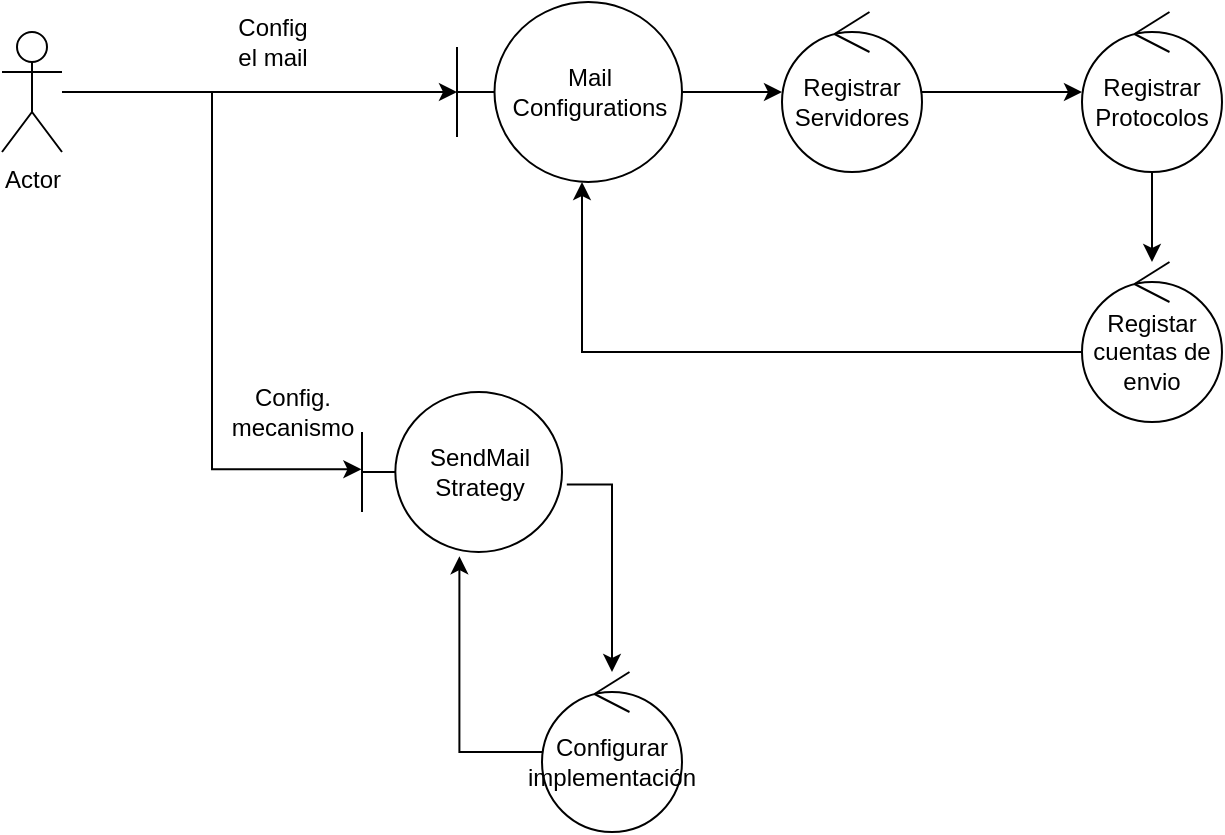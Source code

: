 <mxfile version="20.3.0" type="device" pages="2"><diagram name="Robustness" id="13e1069c-82ec-6db2-03f1-153e76fe0fe0"><mxGraphModel dx="1278" dy="641" grid="1" gridSize="10" guides="1" tooltips="1" connect="1" arrows="1" fold="1" page="1" pageScale="1" pageWidth="1100" pageHeight="850" background="none" math="0" shadow="0"><root><mxCell id="0"/><mxCell id="1" parent="0"/><mxCell id="wMGrx1mLuJPJCuagpmvl-3" style="edgeStyle=orthogonalEdgeStyle;rounded=0;orthogonalLoop=1;jettySize=auto;html=1;" parent="1" source="wMGrx1mLuJPJCuagpmvl-1" target="wMGrx1mLuJPJCuagpmvl-2" edge="1"><mxGeometry relative="1" as="geometry"/></mxCell><mxCell id="wMGrx1mLuJPJCuagpmvl-14" style="edgeStyle=orthogonalEdgeStyle;rounded=0;orthogonalLoop=1;jettySize=auto;html=1;entryX=-0.003;entryY=0.483;entryDx=0;entryDy=0;entryPerimeter=0;" parent="1" source="wMGrx1mLuJPJCuagpmvl-1" target="wMGrx1mLuJPJCuagpmvl-12" edge="1"><mxGeometry relative="1" as="geometry"/></mxCell><mxCell id="wMGrx1mLuJPJCuagpmvl-1" value="Actor" style="shape=umlActor;verticalLabelPosition=bottom;verticalAlign=top;html=1;" parent="1" vertex="1"><mxGeometry x="200" y="160" width="30" height="60" as="geometry"/></mxCell><mxCell id="wMGrx1mLuJPJCuagpmvl-7" style="edgeStyle=orthogonalEdgeStyle;rounded=0;orthogonalLoop=1;jettySize=auto;html=1;" parent="1" source="wMGrx1mLuJPJCuagpmvl-2" target="wMGrx1mLuJPJCuagpmvl-5" edge="1"><mxGeometry relative="1" as="geometry"/></mxCell><mxCell id="wMGrx1mLuJPJCuagpmvl-2" value="Mail&lt;br&gt;Configurations" style="shape=umlBoundary;whiteSpace=wrap;html=1;" parent="1" vertex="1"><mxGeometry x="427.5" y="145" width="112.5" height="90" as="geometry"/></mxCell><mxCell id="wMGrx1mLuJPJCuagpmvl-4" value="Config&lt;br&gt;el mail" style="text;html=1;align=center;verticalAlign=middle;resizable=0;points=[];autosize=1;strokeColor=none;fillColor=none;" parent="1" vertex="1"><mxGeometry x="305" y="145" width="60" height="40" as="geometry"/></mxCell><mxCell id="wMGrx1mLuJPJCuagpmvl-9" style="edgeStyle=orthogonalEdgeStyle;rounded=0;orthogonalLoop=1;jettySize=auto;html=1;" parent="1" source="wMGrx1mLuJPJCuagpmvl-5" target="wMGrx1mLuJPJCuagpmvl-8" edge="1"><mxGeometry relative="1" as="geometry"/></mxCell><mxCell id="wMGrx1mLuJPJCuagpmvl-5" value="Registrar Servidores" style="ellipse;shape=umlControl;whiteSpace=wrap;html=1;" parent="1" vertex="1"><mxGeometry x="590" y="150" width="70" height="80" as="geometry"/></mxCell><mxCell id="wMGrx1mLuJPJCuagpmvl-11" style="edgeStyle=orthogonalEdgeStyle;rounded=0;orthogonalLoop=1;jettySize=auto;html=1;" parent="1" source="wMGrx1mLuJPJCuagpmvl-8" target="wMGrx1mLuJPJCuagpmvl-10" edge="1"><mxGeometry relative="1" as="geometry"/></mxCell><mxCell id="wMGrx1mLuJPJCuagpmvl-8" value="Registrar Protocolos" style="ellipse;shape=umlControl;whiteSpace=wrap;html=1;" parent="1" vertex="1"><mxGeometry x="740" y="150" width="70" height="80" as="geometry"/></mxCell><mxCell id="wMGrx1mLuJPJCuagpmvl-13" style="edgeStyle=orthogonalEdgeStyle;rounded=0;orthogonalLoop=1;jettySize=auto;html=1;" parent="1" source="wMGrx1mLuJPJCuagpmvl-10" target="wMGrx1mLuJPJCuagpmvl-2" edge="1"><mxGeometry relative="1" as="geometry"><Array as="points"><mxPoint x="490" y="320"/></Array></mxGeometry></mxCell><mxCell id="wMGrx1mLuJPJCuagpmvl-10" value="Registar cuentas de envio" style="ellipse;shape=umlControl;whiteSpace=wrap;html=1;" parent="1" vertex="1"><mxGeometry x="740" y="275" width="70" height="80" as="geometry"/></mxCell><mxCell id="wMGrx1mLuJPJCuagpmvl-18" style="edgeStyle=orthogonalEdgeStyle;rounded=0;orthogonalLoop=1;jettySize=auto;html=1;exitX=1.024;exitY=0.578;exitDx=0;exitDy=0;exitPerimeter=0;" parent="1" source="wMGrx1mLuJPJCuagpmvl-12" target="wMGrx1mLuJPJCuagpmvl-17" edge="1"><mxGeometry relative="1" as="geometry"><Array as="points"><mxPoint x="505" y="386"/></Array></mxGeometry></mxCell><mxCell id="wMGrx1mLuJPJCuagpmvl-12" value="SendMail&lt;br&gt;Strategy" style="shape=umlBoundary;whiteSpace=wrap;html=1;" parent="1" vertex="1"><mxGeometry x="380" y="340" width="100" height="80" as="geometry"/></mxCell><mxCell id="wMGrx1mLuJPJCuagpmvl-15" value="Config.&lt;br&gt;mecanismo" style="text;html=1;align=center;verticalAlign=middle;resizable=0;points=[];autosize=1;strokeColor=none;fillColor=none;" parent="1" vertex="1"><mxGeometry x="305" y="330" width="80" height="40" as="geometry"/></mxCell><mxCell id="wMGrx1mLuJPJCuagpmvl-19" style="edgeStyle=orthogonalEdgeStyle;rounded=0;orthogonalLoop=1;jettySize=auto;html=1;entryX=0.487;entryY=1.026;entryDx=0;entryDy=0;entryPerimeter=0;" parent="1" source="wMGrx1mLuJPJCuagpmvl-17" target="wMGrx1mLuJPJCuagpmvl-12" edge="1"><mxGeometry relative="1" as="geometry"><Array as="points"><mxPoint x="429" y="520"/></Array></mxGeometry></mxCell><mxCell id="wMGrx1mLuJPJCuagpmvl-17" value="Configurar implementación" style="ellipse;shape=umlControl;whiteSpace=wrap;html=1;" parent="1" vertex="1"><mxGeometry x="470" y="480" width="70" height="80" as="geometry"/></mxCell></root></mxGraphModel></diagram><diagram id="G9SDVsNGYIbEBWMeQ_cU" name="Sequence"><mxGraphModel dx="1278" dy="641" grid="1" gridSize="10" guides="1" tooltips="1" connect="1" arrows="1" fold="1" page="1" pageScale="1" pageWidth="827" pageHeight="1169" math="0" shadow="0"><root><mxCell id="0"/><mxCell id="1" parent="0"/><mxCell id="tJjeAOScya0VJCFyVz1J-1" value="MailSender" style="shape=umlLifeline;perimeter=lifelinePerimeter;container=1;collapsible=0;recursiveResize=0;rounded=0;shadow=0;strokeWidth=1;" vertex="1" parent="1"><mxGeometry x="210" y="90" width="100" height="480" as="geometry"/></mxCell><mxCell id="tJjeAOScya0VJCFyVz1J-2" value="" style="points=[];perimeter=orthogonalPerimeter;rounded=0;shadow=0;strokeWidth=1;" vertex="1" parent="tJjeAOScya0VJCFyVz1J-1"><mxGeometry x="45" y="70" width="10" height="100" as="geometry"/></mxCell><mxCell id="tJjeAOScya0VJCFyVz1J-3" value="" style="html=1;points=[];perimeter=orthogonalPerimeter;" vertex="1" parent="tJjeAOScya0VJCFyVz1J-1"><mxGeometry x="49" y="110" width="10" height="40" as="geometry"/></mxCell><mxCell id="tJjeAOScya0VJCFyVz1J-4" value="validateConfigurations(mailConfigurations)" style="edgeStyle=orthogonalEdgeStyle;html=1;align=left;spacingLeft=2;endArrow=block;rounded=0;entryX=1;entryY=0;" edge="1" parent="tJjeAOScya0VJCFyVz1J-1" target="tJjeAOScya0VJCFyVz1J-3"><mxGeometry relative="1" as="geometry"><mxPoint x="54" y="90" as="sourcePoint"/><Array as="points"><mxPoint x="84" y="90"/></Array></mxGeometry></mxCell><mxCell id="tJjeAOScya0VJCFyVz1J-5" value="" style="points=[];perimeter=orthogonalPerimeter;rounded=0;shadow=0;strokeWidth=1;" vertex="1" parent="tJjeAOScya0VJCFyVz1J-1"><mxGeometry x="45" y="220" width="10" height="40" as="geometry"/></mxCell><mxCell id="tJjeAOScya0VJCFyVz1J-6" value="return mailSender" style="html=1;verticalAlign=bottom;endArrow=open;dashed=1;endSize=8;rounded=0;" edge="1" parent="tJjeAOScya0VJCFyVz1J-1" target="tJjeAOScya0VJCFyVz1J-8"><mxGeometry relative="1" as="geometry"><mxPoint x="49" y="250" as="sourcePoint"/><mxPoint x="-160.333" y="250" as="targetPoint"/><Array as="points"><mxPoint x="-20.5" y="250"/></Array></mxGeometry></mxCell><mxCell id="tJjeAOScya0VJCFyVz1J-7" value="" style="shape=umlLifeline;participant=umlActor;perimeter=lifelinePerimeter;whiteSpace=wrap;html=1;container=1;collapsible=0;recursiveResize=0;verticalAlign=top;spacingTop=36;outlineConnect=0;" vertex="1" parent="1"><mxGeometry x="40" y="90" width="20" height="450" as="geometry"/></mxCell><mxCell id="tJjeAOScya0VJCFyVz1J-8" value="" style="points=[];perimeter=orthogonalPerimeter;rounded=0;shadow=0;strokeWidth=1;" vertex="1" parent="tJjeAOScya0VJCFyVz1J-7"><mxGeometry x="5" y="55" width="10" height="335" as="geometry"/></mxCell><mxCell id="tJjeAOScya0VJCFyVz1J-9" value="configure(mailConfigurations)" style="html=1;verticalAlign=bottom;endArrow=block;rounded=0;" edge="1" parent="tJjeAOScya0VJCFyVz1J-7" target="tJjeAOScya0VJCFyVz1J-1"><mxGeometry width="80" relative="1" as="geometry"><mxPoint x="15" y="80" as="sourcePoint"/><mxPoint x="214.5" y="80" as="targetPoint"/></mxGeometry></mxCell><mxCell id="tJjeAOScya0VJCFyVz1J-10" value="return mailSender" style="html=1;verticalAlign=bottom;endArrow=open;dashed=1;endSize=8;rounded=0;" edge="1" parent="1" source="tJjeAOScya0VJCFyVz1J-1" target="tJjeAOScya0VJCFyVz1J-7"><mxGeometry relative="1" as="geometry"><mxPoint x="253" y="258" as="sourcePoint"/><mxPoint x="173" y="258" as="targetPoint"/><Array as="points"><mxPoint x="190" y="250"/></Array></mxGeometry></mxCell><mxCell id="tJjeAOScya0VJCFyVz1J-11" value="setSendMailStrategy(strategy)" style="html=1;verticalAlign=bottom;endArrow=block;rounded=0;" edge="1" parent="1" source="tJjeAOScya0VJCFyVz1J-7" target="tJjeAOScya0VJCFyVz1J-1"><mxGeometry width="80" relative="1" as="geometry"><mxPoint x="60" y="329.83" as="sourcePoint"/><mxPoint x="264.5" y="329.83" as="targetPoint"/></mxGeometry></mxCell></root></mxGraphModel></diagram></mxfile>